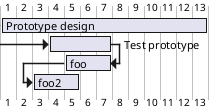 {
  "sha1": "1l5c4i4z26djal95a8vlhjijyxyfox0",
  "insertion": {
    "when": "2024-05-30T20:48:19.722Z",
    "user": "plantuml@gmail.com"
  }
}
@startgantt
[Prototype design] lasts 13 days
[Test prototype] lasts 4 days
[Test prototype] starts 3 days after [Prototype design]'s start
[foo] lasts 3 days and ends at [Test prototype]'s end
[foo2] lasts 3 days and starts 2 days before [foo]'s start
@endgantt
